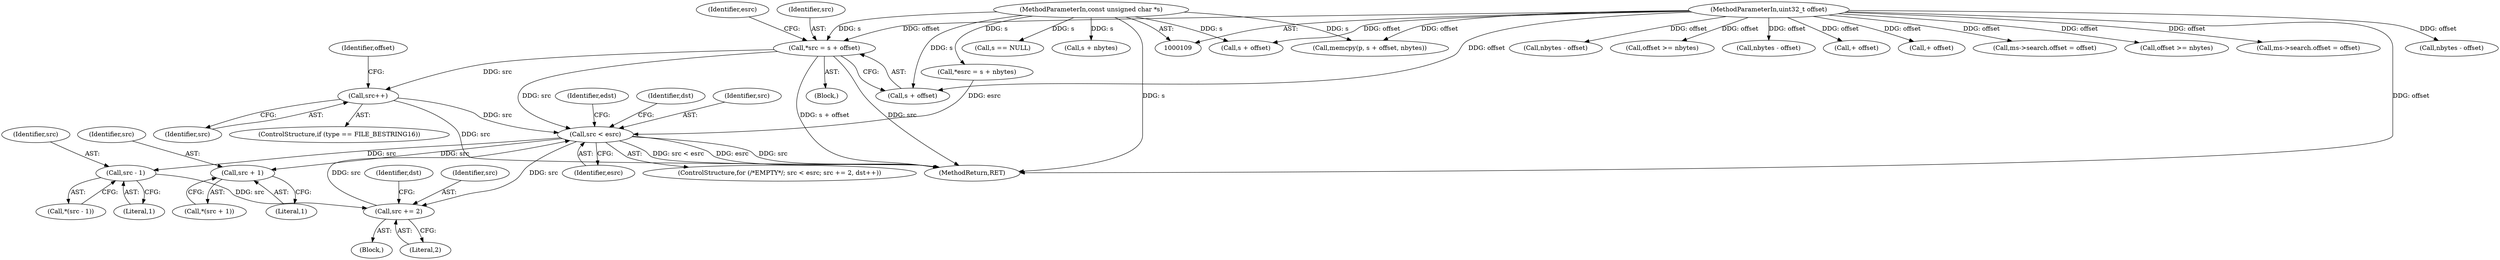 digraph "0_file_4a284c89d6ef11aca34da65da7d673050a5ea320_3@integer" {
"1000289" [label="(Call,*src = s + offset)"];
"1000114" [label="(MethodParameterIn,const unsigned char *s)"];
"1000115" [label="(MethodParameterIn,uint32_t offset)"];
"1000324" [label="(Call,src++)"];
"1000332" [label="(Call,src < esrc)"];
"1000336" [label="(Call,src += 2)"];
"1000366" [label="(Call,src - 1)"];
"1000372" [label="(Call,src + 1)"];
"1000128" [label="(Call,+ offset)"];
"1000220" [label="(Call,+ offset)"];
"1000368" [label="(Literal,1)"];
"1000287" [label="(Block,)"];
"1000269" [label="(Call,ms->search.offset = offset)"];
"1000336" [label="(Call,src += 2)"];
"1000333" [label="(Identifier,src)"];
"1000372" [label="(Call,src + 1)"];
"1000371" [label="(Call,*(src + 1))"];
"1000340" [label="(Identifier,dst)"];
"1000365" [label="(Call,*(src - 1))"];
"1000426" [label="(Call,memcpy(p, s + offset, nbytes))"];
"1000296" [label="(Identifier,esrc)"];
"1000325" [label="(Identifier,src)"];
"1000320" [label="(ControlStructure,if (type == FILE_BESTRING16))"];
"1000373" [label="(Identifier,src)"];
"1000328" [label="(Identifier,offset)"];
"1000367" [label="(Identifier,src)"];
"1000327" [label="(Call,offset >= nbytes)"];
"1000139" [label="(Call,ms->search.offset = offset)"];
"1000159" [label="(Call,s == NULL)"];
"1000366" [label="(Call,src - 1)"];
"1000324" [label="(Call,src++)"];
"1000334" [label="(Identifier,esrc)"];
"1000374" [label="(Literal,1)"];
"1000337" [label="(Identifier,src)"];
"1000295" [label="(Call,*esrc = s + nbytes)"];
"1000335" [label="(Block,)"];
"1000289" [label="(Call,*src = s + offset)"];
"1000290" [label="(Identifier,src)"];
"1000382" [label="(Identifier,edst)"];
"1000428" [label="(Call,s + offset)"];
"1000115" [label="(MethodParameterIn,uint32_t offset)"];
"1000291" [label="(Call,s + offset)"];
"1000332" [label="(Call,src < esrc)"];
"1000456" [label="(MethodReturn,RET)"];
"1000114" [label="(MethodParameterIn,const unsigned char *s)"];
"1000407" [label="(Call,nbytes - offset)"];
"1000338" [label="(Literal,2)"];
"1000136" [label="(Call,nbytes - offset)"];
"1000297" [label="(Call,s + nbytes)"];
"1000391" [label="(Call,offset >= nbytes)"];
"1000415" [label="(Call,nbytes - offset)"];
"1000331" [label="(ControlStructure,for (/*EMPTY*/; src < esrc; src += 2, dst++))"];
"1000344" [label="(Identifier,dst)"];
"1000289" -> "1000287"  [label="AST: "];
"1000289" -> "1000291"  [label="CFG: "];
"1000290" -> "1000289"  [label="AST: "];
"1000291" -> "1000289"  [label="AST: "];
"1000296" -> "1000289"  [label="CFG: "];
"1000289" -> "1000456"  [label="DDG: s + offset"];
"1000289" -> "1000456"  [label="DDG: src"];
"1000114" -> "1000289"  [label="DDG: s"];
"1000115" -> "1000289"  [label="DDG: offset"];
"1000289" -> "1000324"  [label="DDG: src"];
"1000289" -> "1000332"  [label="DDG: src"];
"1000114" -> "1000109"  [label="AST: "];
"1000114" -> "1000456"  [label="DDG: s"];
"1000114" -> "1000159"  [label="DDG: s"];
"1000114" -> "1000291"  [label="DDG: s"];
"1000114" -> "1000295"  [label="DDG: s"];
"1000114" -> "1000297"  [label="DDG: s"];
"1000114" -> "1000426"  [label="DDG: s"];
"1000114" -> "1000428"  [label="DDG: s"];
"1000115" -> "1000109"  [label="AST: "];
"1000115" -> "1000456"  [label="DDG: offset"];
"1000115" -> "1000128"  [label="DDG: offset"];
"1000115" -> "1000136"  [label="DDG: offset"];
"1000115" -> "1000139"  [label="DDG: offset"];
"1000115" -> "1000220"  [label="DDG: offset"];
"1000115" -> "1000269"  [label="DDG: offset"];
"1000115" -> "1000291"  [label="DDG: offset"];
"1000115" -> "1000327"  [label="DDG: offset"];
"1000115" -> "1000391"  [label="DDG: offset"];
"1000115" -> "1000407"  [label="DDG: offset"];
"1000115" -> "1000415"  [label="DDG: offset"];
"1000115" -> "1000426"  [label="DDG: offset"];
"1000115" -> "1000428"  [label="DDG: offset"];
"1000324" -> "1000320"  [label="AST: "];
"1000324" -> "1000325"  [label="CFG: "];
"1000325" -> "1000324"  [label="AST: "];
"1000328" -> "1000324"  [label="CFG: "];
"1000324" -> "1000456"  [label="DDG: src"];
"1000324" -> "1000332"  [label="DDG: src"];
"1000332" -> "1000331"  [label="AST: "];
"1000332" -> "1000334"  [label="CFG: "];
"1000333" -> "1000332"  [label="AST: "];
"1000334" -> "1000332"  [label="AST: "];
"1000344" -> "1000332"  [label="CFG: "];
"1000382" -> "1000332"  [label="CFG: "];
"1000332" -> "1000456"  [label="DDG: esrc"];
"1000332" -> "1000456"  [label="DDG: src"];
"1000332" -> "1000456"  [label="DDG: src < esrc"];
"1000336" -> "1000332"  [label="DDG: src"];
"1000295" -> "1000332"  [label="DDG: esrc"];
"1000332" -> "1000336"  [label="DDG: src"];
"1000332" -> "1000366"  [label="DDG: src"];
"1000332" -> "1000372"  [label="DDG: src"];
"1000336" -> "1000335"  [label="AST: "];
"1000336" -> "1000338"  [label="CFG: "];
"1000337" -> "1000336"  [label="AST: "];
"1000338" -> "1000336"  [label="AST: "];
"1000340" -> "1000336"  [label="CFG: "];
"1000366" -> "1000336"  [label="DDG: src"];
"1000366" -> "1000365"  [label="AST: "];
"1000366" -> "1000368"  [label="CFG: "];
"1000367" -> "1000366"  [label="AST: "];
"1000368" -> "1000366"  [label="AST: "];
"1000365" -> "1000366"  [label="CFG: "];
"1000372" -> "1000371"  [label="AST: "];
"1000372" -> "1000374"  [label="CFG: "];
"1000373" -> "1000372"  [label="AST: "];
"1000374" -> "1000372"  [label="AST: "];
"1000371" -> "1000372"  [label="CFG: "];
}
